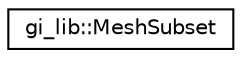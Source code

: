digraph "Graphical Class Hierarchy"
{
  edge [fontname="Helvetica",fontsize="10",labelfontname="Helvetica",labelfontsize="10"];
  node [fontname="Helvetica",fontsize="10",shape=record];
  rankdir="LR";
  Node1 [label="gi_lib::MeshSubset",height=0.2,width=0.4,color="black", fillcolor="white", style="filled",URL="$structgi__lib_1_1_mesh_subset.html",tooltip="Subset of a mesh. "];
}
